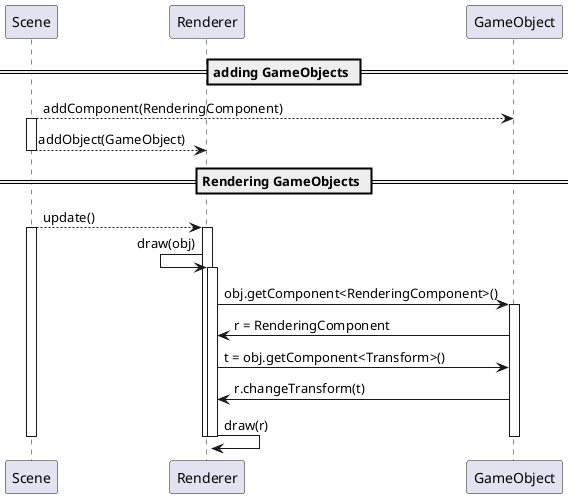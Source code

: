 @startuml

participant Scene
participant Renderer
participant GameObject

== adding GameObjects ==

Scene --> GameObject : addComponent(RenderingComponent)
activate Scene

Scene --> Renderer : addObject(GameObject)
deactivate Scene

== Rendering GameObjects ==

Scene --> Renderer : update()
activate Scene
activate Renderer
Renderer <- Renderer : draw(obj)
activate Renderer
Renderer -> GameObject : obj.getComponent<RenderingComponent>()
activate GameObject
Renderer <- GameObject : r = RenderingComponent
Renderer -> GameObject : t = obj.getComponent<Transform>()
Renderer <- GameObject : r.changeTransform(t)
Renderer -> Renderer : draw(r)
deactivate Renderer
deactivate GameObject
deactivate Renderer
deactivate Scene

@enduml
